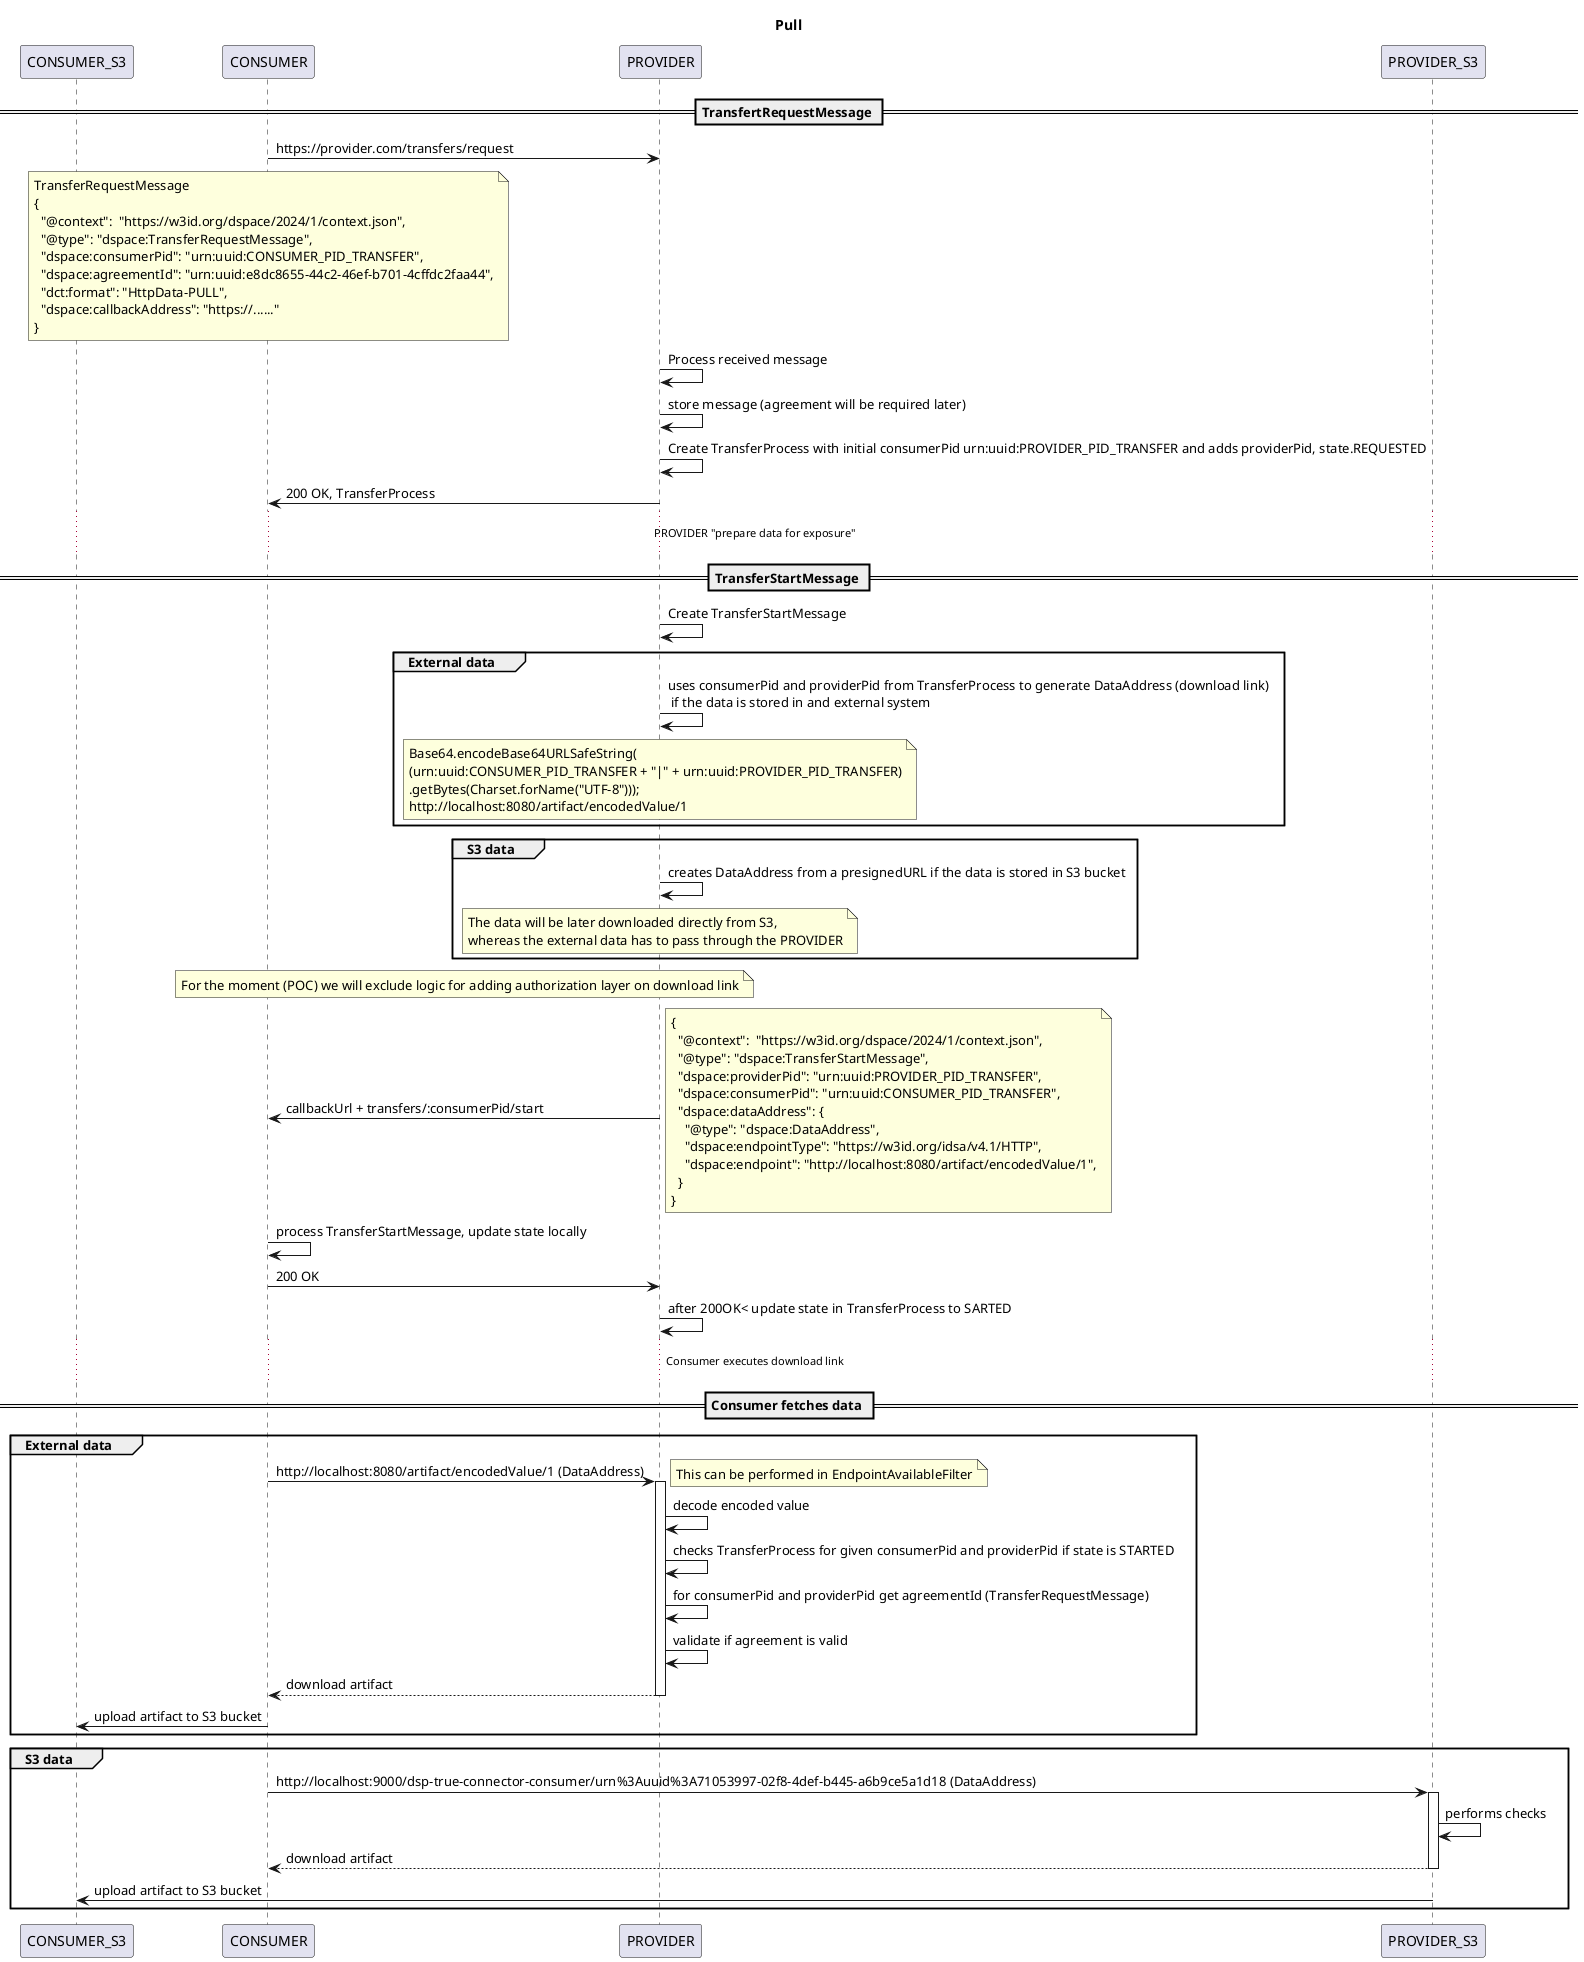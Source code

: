 @startuml

TITLE Pull

participant CONSUMER_S3 as cs3
participant CONSUMER as c
participant PROVIDER as p
participant PROVIDER_S3 as ps3

== TransfertRequestMessage ==

c->p : https://provider.com/transfers/request
note over c
TransferRequestMessage
{
  "@context":  "https://w3id.org/dspace/2024/1/context.json",
  "@type": "dspace:TransferRequestMessage",
  "dspace:consumerPid": "urn:uuid:CONSUMER_PID_TRANSFER",
  "dspace:agreementId": "urn:uuid:e8dc8655-44c2-46ef-b701-4cffdc2faa44",
  "dct:format": "HttpData-PULL",
  "dspace:callbackAddress": "https://......"
}
end note

p->p: Process received message
p->p: store message (agreement will be required later)
p->p: Create TransferProcess with initial consumerPid urn:uuid:PROVIDER_PID_TRANSFER and adds providerPid, state.REQUESTED
p->c: 200 OK, TransferProcess

...PROVIDER "prepare data for exposure"...

== TransferStartMessage ==
p->p: Create TransferStartMessage
group External data
p->p: uses consumerPid and providerPid from TransferProcess to generate DataAddress (download link) \n if the data is stored in and external system

note over p
Base64.encodeBase64URLSafeString(
(urn:uuid:CONSUMER_PID_TRANSFER + "|" + urn:uuid:PROVIDER_PID_TRANSFER)
.getBytes(Charset.forName("UTF-8")));
http://localhost:8080/artifact/encodedValue/1
end note
end
group S3 data
p->p: creates DataAddress from a presignedURL if the data is stored in S3 bucket

note over p
The data will be later downloaded directly from S3,
whereas the external data has to pass through the PROVIDER
end note
end

note over c, p
For the moment (POC) we will exclude logic for adding authorization layer on download link
end note

p->c : callbackUrl + transfers/:consumerPid/start
note right
{
  "@context":  "https://w3id.org/dspace/2024/1/context.json",
  "@type": "dspace:TransferStartMessage",
  "dspace:providerPid": "urn:uuid:PROVIDER_PID_TRANSFER",
  "dspace:consumerPid": "urn:uuid:CONSUMER_PID_TRANSFER",
  "dspace:dataAddress": {
    "@type": "dspace:DataAddress",
    "dspace:endpointType": "https://w3id.org/idsa/v4.1/HTTP",
    "dspace:endpoint": "http://localhost:8080/artifact/encodedValue/1",
  }
}
end note

c->c : process TransferStartMessage, update state locally
c->p : 200 OK
p->p: after 200OK< update state in TransferProcess to SARTED

...Consumer executes download link...

== Consumer fetches data ==

group External data
c->p ++: http://localhost:8080/artifact/encodedValue/1 (DataAddress)
note right
This can be performed in EndpointAvailableFilter
end note
p->p: decode encoded value
p->p: checks TransferProcess for given consumerPid and providerPid if state is STARTED
p->p: for consumerPid and providerPid get agreementId (TransferRequestMessage)
p->p: validate if agreement is valid
return download artifact
c->cs3 : upload artifact to S3 bucket
end

group S3 data
c->ps3 ++: http://localhost:9000/dsp-true-connector-consumer/urn%3Auuid%3A71053997-02f8-4def-b445-a6b9ce5a1d18 (DataAddress)
ps3->ps3: performs checks
return download artifact
ps3->cs3 : upload artifact to S3 bucket
end
@enduml